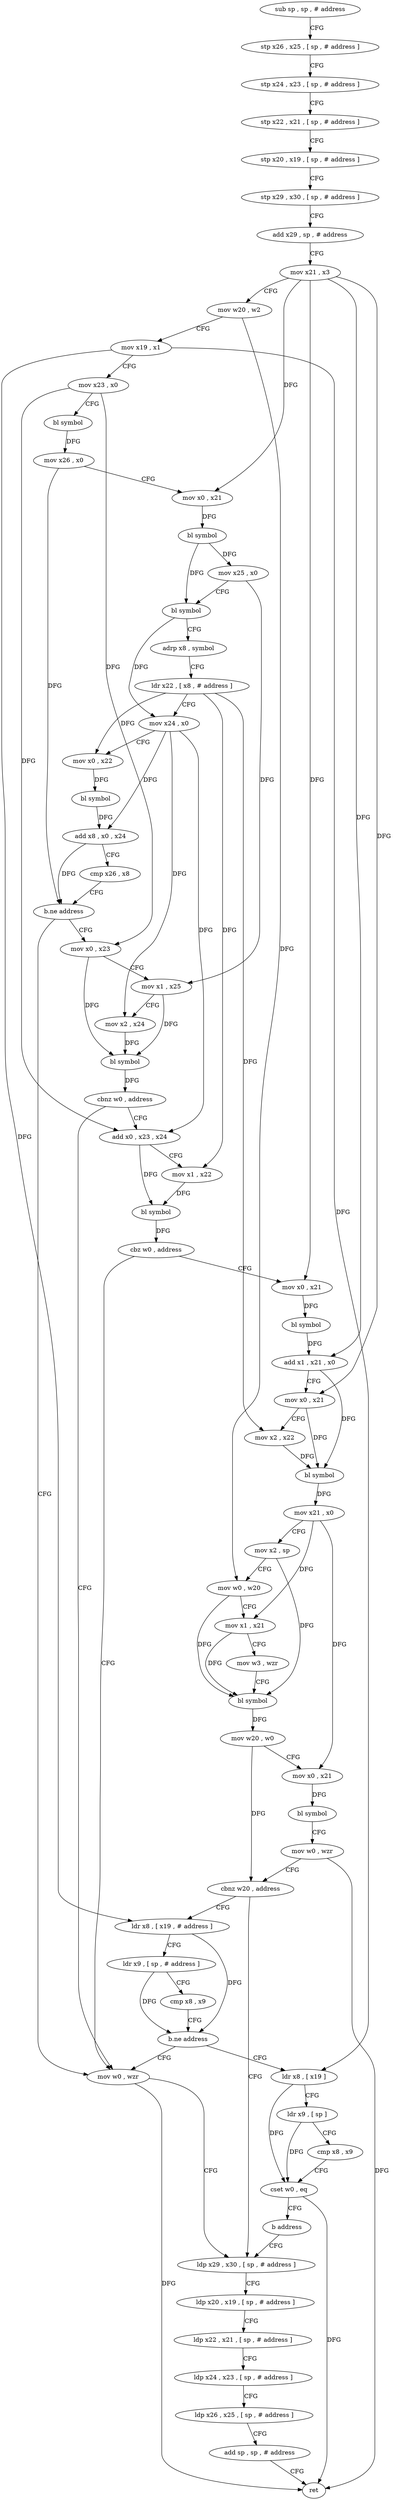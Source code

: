 digraph "func" {
"4220828" [label = "sub sp , sp , # address" ]
"4220832" [label = "stp x26 , x25 , [ sp , # address ]" ]
"4220836" [label = "stp x24 , x23 , [ sp , # address ]" ]
"4220840" [label = "stp x22 , x21 , [ sp , # address ]" ]
"4220844" [label = "stp x20 , x19 , [ sp , # address ]" ]
"4220848" [label = "stp x29 , x30 , [ sp , # address ]" ]
"4220852" [label = "add x29 , sp , # address" ]
"4220856" [label = "mov x21 , x3" ]
"4220860" [label = "mov w20 , w2" ]
"4220864" [label = "mov x19 , x1" ]
"4220868" [label = "mov x23 , x0" ]
"4220872" [label = "bl symbol" ]
"4220876" [label = "mov x26 , x0" ]
"4220880" [label = "mov x0 , x21" ]
"4220884" [label = "bl symbol" ]
"4220888" [label = "mov x25 , x0" ]
"4220892" [label = "bl symbol" ]
"4220896" [label = "adrp x8 , symbol" ]
"4220900" [label = "ldr x22 , [ x8 , # address ]" ]
"4220904" [label = "mov x24 , x0" ]
"4220908" [label = "mov x0 , x22" ]
"4220912" [label = "bl symbol" ]
"4220916" [label = "add x8 , x0 , x24" ]
"4220920" [label = "cmp x26 , x8" ]
"4220924" [label = "b.ne address" ]
"4220964" [label = "mov w0 , wzr" ]
"4220928" [label = "mov x0 , x23" ]
"4220968" [label = "ldp x29 , x30 , [ sp , # address ]" ]
"4220932" [label = "mov x1 , x25" ]
"4220936" [label = "mov x2 , x24" ]
"4220940" [label = "bl symbol" ]
"4220944" [label = "cbnz w0 , address" ]
"4220948" [label = "add x0 , x23 , x24" ]
"4220952" [label = "mov x1 , x22" ]
"4220956" [label = "bl symbol" ]
"4220960" [label = "cbz w0 , address" ]
"4220996" [label = "mov x0 , x21" ]
"4221000" [label = "bl symbol" ]
"4221004" [label = "add x1 , x21 , x0" ]
"4221008" [label = "mov x0 , x21" ]
"4221012" [label = "mov x2 , x22" ]
"4221016" [label = "bl symbol" ]
"4221020" [label = "mov x21 , x0" ]
"4221024" [label = "mov x2 , sp" ]
"4221028" [label = "mov w0 , w20" ]
"4221032" [label = "mov x1 , x21" ]
"4221036" [label = "mov w3 , wzr" ]
"4221040" [label = "bl symbol" ]
"4221044" [label = "mov w20 , w0" ]
"4221048" [label = "mov x0 , x21" ]
"4221052" [label = "bl symbol" ]
"4221056" [label = "mov w0 , wzr" ]
"4221060" [label = "cbnz w20 , address" ]
"4221064" [label = "ldr x8 , [ x19 , # address ]" ]
"4220972" [label = "ldp x20 , x19 , [ sp , # address ]" ]
"4220976" [label = "ldp x22 , x21 , [ sp , # address ]" ]
"4220980" [label = "ldp x24 , x23 , [ sp , # address ]" ]
"4220984" [label = "ldp x26 , x25 , [ sp , # address ]" ]
"4220988" [label = "add sp , sp , # address" ]
"4220992" [label = "ret" ]
"4221068" [label = "ldr x9 , [ sp , # address ]" ]
"4221072" [label = "cmp x8 , x9" ]
"4221076" [label = "b.ne address" ]
"4221080" [label = "ldr x8 , [ x19 ]" ]
"4221084" [label = "ldr x9 , [ sp ]" ]
"4221088" [label = "cmp x8 , x9" ]
"4221092" [label = "cset w0 , eq" ]
"4221096" [label = "b address" ]
"4220828" -> "4220832" [ label = "CFG" ]
"4220832" -> "4220836" [ label = "CFG" ]
"4220836" -> "4220840" [ label = "CFG" ]
"4220840" -> "4220844" [ label = "CFG" ]
"4220844" -> "4220848" [ label = "CFG" ]
"4220848" -> "4220852" [ label = "CFG" ]
"4220852" -> "4220856" [ label = "CFG" ]
"4220856" -> "4220860" [ label = "CFG" ]
"4220856" -> "4220880" [ label = "DFG" ]
"4220856" -> "4220996" [ label = "DFG" ]
"4220856" -> "4221004" [ label = "DFG" ]
"4220856" -> "4221008" [ label = "DFG" ]
"4220860" -> "4220864" [ label = "CFG" ]
"4220860" -> "4221028" [ label = "DFG" ]
"4220864" -> "4220868" [ label = "CFG" ]
"4220864" -> "4221064" [ label = "DFG" ]
"4220864" -> "4221080" [ label = "DFG" ]
"4220868" -> "4220872" [ label = "CFG" ]
"4220868" -> "4220928" [ label = "DFG" ]
"4220868" -> "4220948" [ label = "DFG" ]
"4220872" -> "4220876" [ label = "DFG" ]
"4220876" -> "4220880" [ label = "CFG" ]
"4220876" -> "4220924" [ label = "DFG" ]
"4220880" -> "4220884" [ label = "DFG" ]
"4220884" -> "4220888" [ label = "DFG" ]
"4220884" -> "4220892" [ label = "DFG" ]
"4220888" -> "4220892" [ label = "CFG" ]
"4220888" -> "4220932" [ label = "DFG" ]
"4220892" -> "4220896" [ label = "CFG" ]
"4220892" -> "4220904" [ label = "DFG" ]
"4220896" -> "4220900" [ label = "CFG" ]
"4220900" -> "4220904" [ label = "CFG" ]
"4220900" -> "4220908" [ label = "DFG" ]
"4220900" -> "4220952" [ label = "DFG" ]
"4220900" -> "4221012" [ label = "DFG" ]
"4220904" -> "4220908" [ label = "CFG" ]
"4220904" -> "4220916" [ label = "DFG" ]
"4220904" -> "4220936" [ label = "DFG" ]
"4220904" -> "4220948" [ label = "DFG" ]
"4220908" -> "4220912" [ label = "DFG" ]
"4220912" -> "4220916" [ label = "DFG" ]
"4220916" -> "4220920" [ label = "CFG" ]
"4220916" -> "4220924" [ label = "DFG" ]
"4220920" -> "4220924" [ label = "CFG" ]
"4220924" -> "4220964" [ label = "CFG" ]
"4220924" -> "4220928" [ label = "CFG" ]
"4220964" -> "4220968" [ label = "CFG" ]
"4220964" -> "4220992" [ label = "DFG" ]
"4220928" -> "4220932" [ label = "CFG" ]
"4220928" -> "4220940" [ label = "DFG" ]
"4220968" -> "4220972" [ label = "CFG" ]
"4220932" -> "4220936" [ label = "CFG" ]
"4220932" -> "4220940" [ label = "DFG" ]
"4220936" -> "4220940" [ label = "DFG" ]
"4220940" -> "4220944" [ label = "DFG" ]
"4220944" -> "4220964" [ label = "CFG" ]
"4220944" -> "4220948" [ label = "CFG" ]
"4220948" -> "4220952" [ label = "CFG" ]
"4220948" -> "4220956" [ label = "DFG" ]
"4220952" -> "4220956" [ label = "DFG" ]
"4220956" -> "4220960" [ label = "DFG" ]
"4220960" -> "4220996" [ label = "CFG" ]
"4220960" -> "4220964" [ label = "CFG" ]
"4220996" -> "4221000" [ label = "DFG" ]
"4221000" -> "4221004" [ label = "DFG" ]
"4221004" -> "4221008" [ label = "CFG" ]
"4221004" -> "4221016" [ label = "DFG" ]
"4221008" -> "4221012" [ label = "CFG" ]
"4221008" -> "4221016" [ label = "DFG" ]
"4221012" -> "4221016" [ label = "DFG" ]
"4221016" -> "4221020" [ label = "DFG" ]
"4221020" -> "4221024" [ label = "CFG" ]
"4221020" -> "4221032" [ label = "DFG" ]
"4221020" -> "4221048" [ label = "DFG" ]
"4221024" -> "4221028" [ label = "CFG" ]
"4221024" -> "4221040" [ label = "DFG" ]
"4221028" -> "4221032" [ label = "CFG" ]
"4221028" -> "4221040" [ label = "DFG" ]
"4221032" -> "4221036" [ label = "CFG" ]
"4221032" -> "4221040" [ label = "DFG" ]
"4221036" -> "4221040" [ label = "CFG" ]
"4221040" -> "4221044" [ label = "DFG" ]
"4221044" -> "4221048" [ label = "CFG" ]
"4221044" -> "4221060" [ label = "DFG" ]
"4221048" -> "4221052" [ label = "DFG" ]
"4221052" -> "4221056" [ label = "CFG" ]
"4221056" -> "4221060" [ label = "CFG" ]
"4221056" -> "4220992" [ label = "DFG" ]
"4221060" -> "4220968" [ label = "CFG" ]
"4221060" -> "4221064" [ label = "CFG" ]
"4221064" -> "4221068" [ label = "CFG" ]
"4221064" -> "4221076" [ label = "DFG" ]
"4220972" -> "4220976" [ label = "CFG" ]
"4220976" -> "4220980" [ label = "CFG" ]
"4220980" -> "4220984" [ label = "CFG" ]
"4220984" -> "4220988" [ label = "CFG" ]
"4220988" -> "4220992" [ label = "CFG" ]
"4221068" -> "4221072" [ label = "CFG" ]
"4221068" -> "4221076" [ label = "DFG" ]
"4221072" -> "4221076" [ label = "CFG" ]
"4221076" -> "4220964" [ label = "CFG" ]
"4221076" -> "4221080" [ label = "CFG" ]
"4221080" -> "4221084" [ label = "CFG" ]
"4221080" -> "4221092" [ label = "DFG" ]
"4221084" -> "4221088" [ label = "CFG" ]
"4221084" -> "4221092" [ label = "DFG" ]
"4221088" -> "4221092" [ label = "CFG" ]
"4221092" -> "4221096" [ label = "CFG" ]
"4221092" -> "4220992" [ label = "DFG" ]
"4221096" -> "4220968" [ label = "CFG" ]
}
